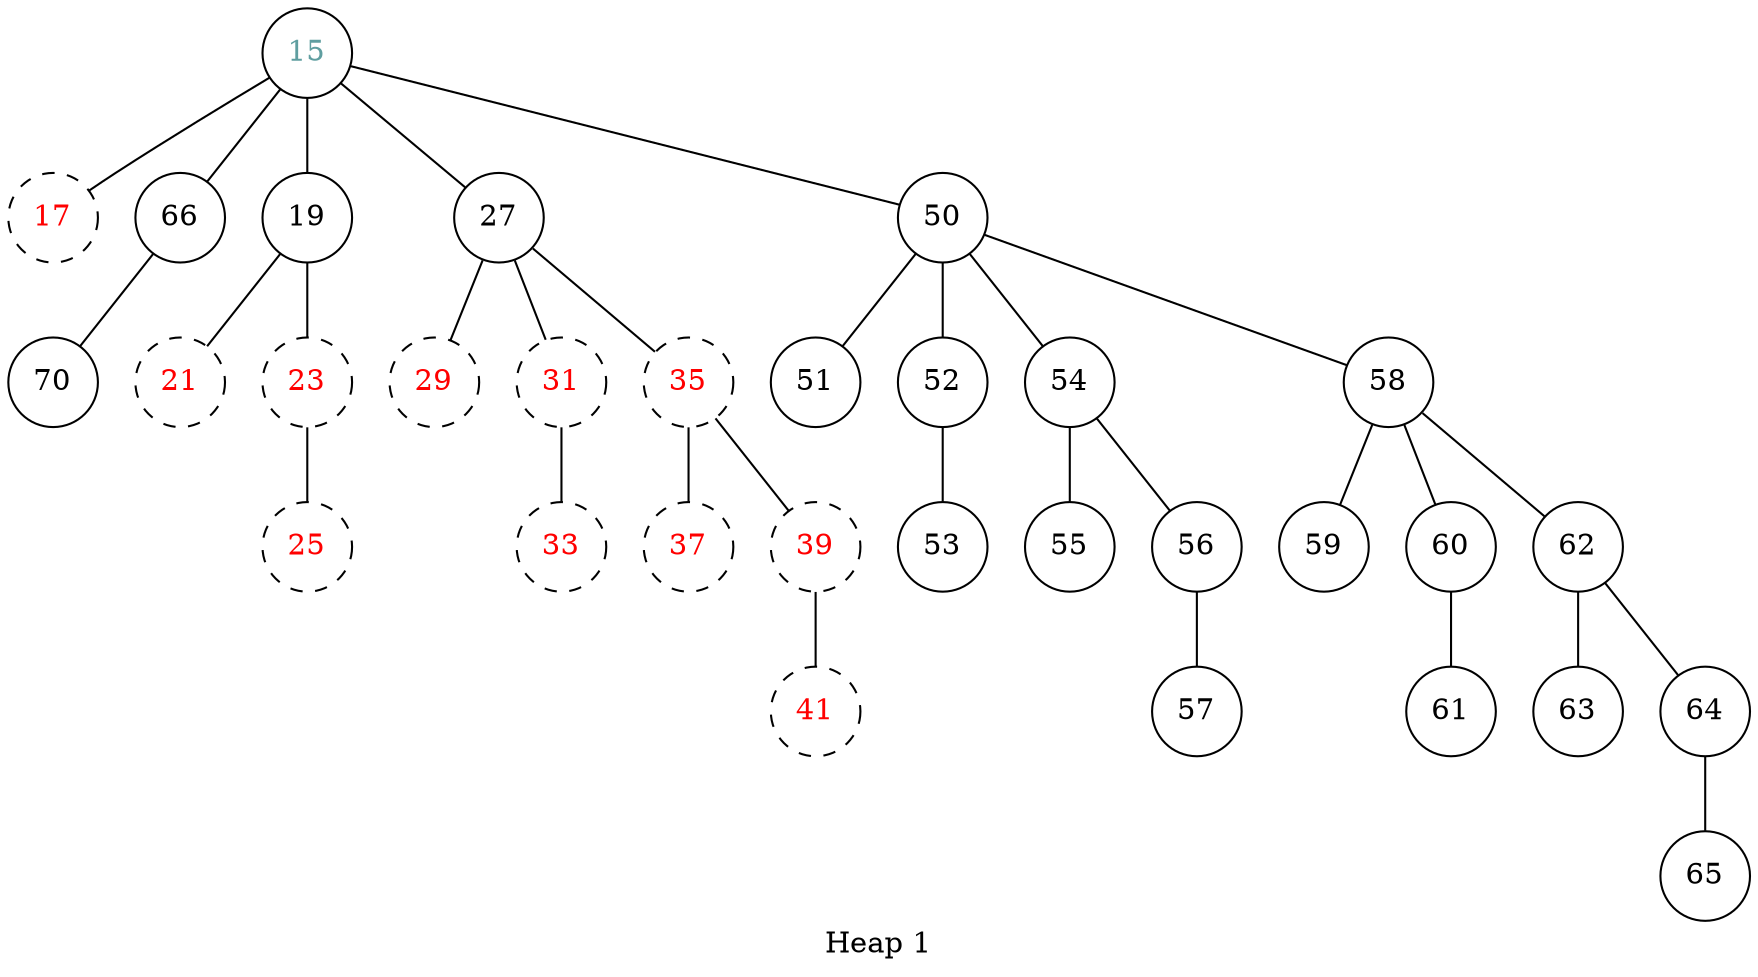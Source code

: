 digraph fib {
	node[shape=circle,height=.6,fixedsize=true]
	labelloc="b"
	label="Heap 1"
	15[fontcolor="cadetblue"]
	15->17 [arrowhead=none]
	17[fontcolor="red" style=dashed]
	15->66 [arrowhead=none]
	66->70 [arrowhead=none]
	15->19 [arrowhead=none]
	19->21 [arrowhead=none]
	21[fontcolor="red" style=dashed]
	19->23 [arrowhead=none]
	23[fontcolor="red" style=dashed]
	23->25 [arrowhead=none]
	25[fontcolor="red" style=dashed]
	15->27 [arrowhead=none]
	27->29 [arrowhead=none]
	29[fontcolor="red" style=dashed]
	27->31 [arrowhead=none]
	31[fontcolor="red" style=dashed]
	31->33 [arrowhead=none]
	33[fontcolor="red" style=dashed]
	27->35 [arrowhead=none]
	35[fontcolor="red" style=dashed]
	35->37 [arrowhead=none]
	37[fontcolor="red" style=dashed]
	35->39 [arrowhead=none]
	39[fontcolor="red" style=dashed]
	39->41 [arrowhead=none]
	41[fontcolor="red" style=dashed]
	15->50 [arrowhead=none]
	50->51 [arrowhead=none]
	50->52 [arrowhead=none]
	52->53 [arrowhead=none]
	50->54 [arrowhead=none]
	54->55 [arrowhead=none]
	54->56 [arrowhead=none]
	56->57 [arrowhead=none]
	50->58 [arrowhead=none]
	58->59 [arrowhead=none]
	58->60 [arrowhead=none]
	60->61 [arrowhead=none]
	58->62 [arrowhead=none]
	62->63 [arrowhead=none]
	62->64 [arrowhead=none]
	64->65 [arrowhead=none]
}
